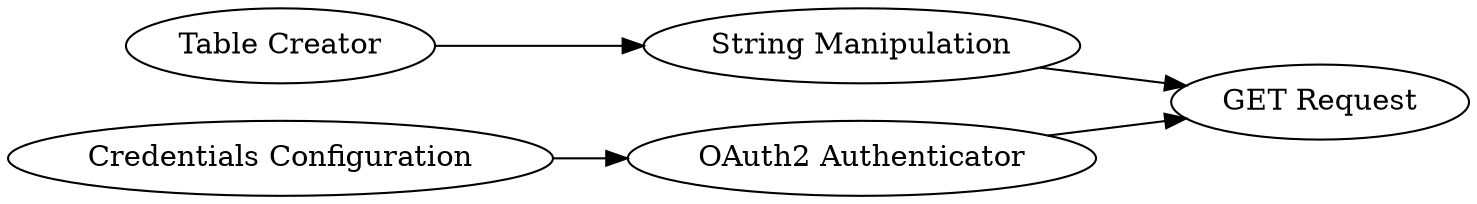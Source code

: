 digraph {
	8 -> 20
	22 -> 20
	9 -> 8
	21 -> 22
	20 [label="GET Request"]
	22 [label="String Manipulation"]
	9 [label="Credentials Configuration"]
	21 [label="Table Creator"]
	8 [label="OAuth2 Authenticator"]
	rankdir=LR
}

